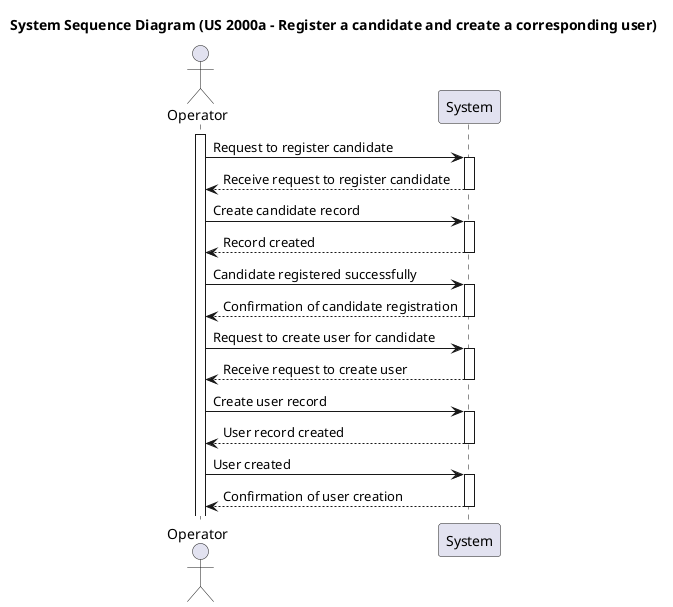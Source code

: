 @startuml
title System Sequence Diagram (US 2000a - Register a candidate and create a corresponding user)

actor Operator as Operator
participant System as "System"

activate Operator
Operator -> System: Request to register candidate
activate System
System --> Operator: Receive request to register candidate
deactivate System
Operator -> System: Create candidate record
activate System
System --> Operator: Record created
deactivate System
Operator -> System: Candidate registered successfully
activate System
System --> Operator: Confirmation of candidate registration
deactivate System
Operator -> System: Request to create user for candidate
activate System
System --> Operator: Receive request to create user
deactivate System
Operator -> System: Create user record
activate System
System --> Operator: User record created
deactivate System
Operator -> System: User created
activate System
System --> Operator: Confirmation of user creation
deactivate System

@enduml